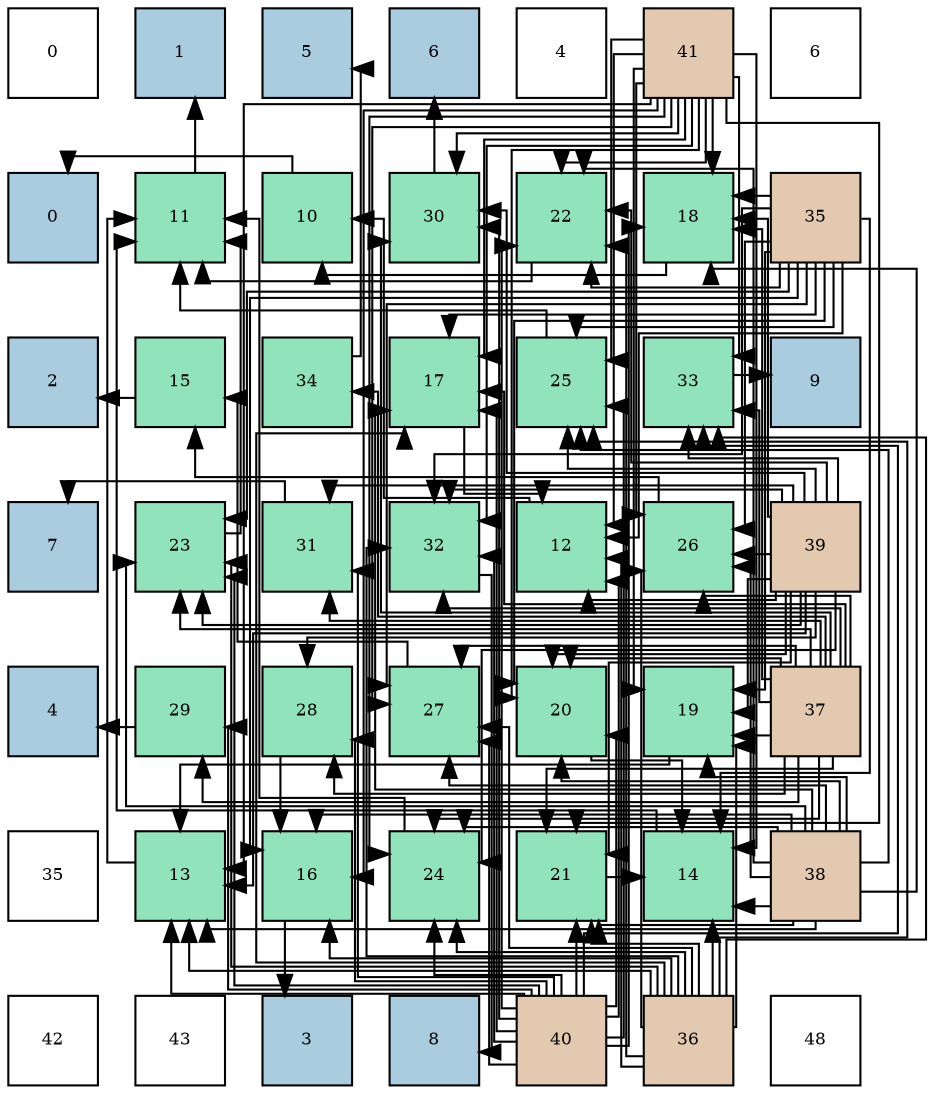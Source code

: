 digraph layout{
 rankdir=TB;
 splines=ortho;
 node [style=filled shape=square fixedsize=true width=0.6];
0[label="0", fontsize=8, fillcolor="#ffffff"];
1[label="1", fontsize=8, fillcolor="#a9ccde"];
2[label="5", fontsize=8, fillcolor="#a9ccde"];
3[label="6", fontsize=8, fillcolor="#a9ccde"];
4[label="4", fontsize=8, fillcolor="#ffffff"];
5[label="41", fontsize=8, fillcolor="#e3c9af"];
6[label="6", fontsize=8, fillcolor="#ffffff"];
7[label="0", fontsize=8, fillcolor="#a9ccde"];
8[label="11", fontsize=8, fillcolor="#91e3bb"];
9[label="10", fontsize=8, fillcolor="#91e3bb"];
10[label="30", fontsize=8, fillcolor="#91e3bb"];
11[label="22", fontsize=8, fillcolor="#91e3bb"];
12[label="18", fontsize=8, fillcolor="#91e3bb"];
13[label="35", fontsize=8, fillcolor="#e3c9af"];
14[label="2", fontsize=8, fillcolor="#a9ccde"];
15[label="15", fontsize=8, fillcolor="#91e3bb"];
16[label="34", fontsize=8, fillcolor="#91e3bb"];
17[label="17", fontsize=8, fillcolor="#91e3bb"];
18[label="25", fontsize=8, fillcolor="#91e3bb"];
19[label="33", fontsize=8, fillcolor="#91e3bb"];
20[label="9", fontsize=8, fillcolor="#a9ccde"];
21[label="7", fontsize=8, fillcolor="#a9ccde"];
22[label="23", fontsize=8, fillcolor="#91e3bb"];
23[label="31", fontsize=8, fillcolor="#91e3bb"];
24[label="32", fontsize=8, fillcolor="#91e3bb"];
25[label="12", fontsize=8, fillcolor="#91e3bb"];
26[label="26", fontsize=8, fillcolor="#91e3bb"];
27[label="39", fontsize=8, fillcolor="#e3c9af"];
28[label="4", fontsize=8, fillcolor="#a9ccde"];
29[label="29", fontsize=8, fillcolor="#91e3bb"];
30[label="28", fontsize=8, fillcolor="#91e3bb"];
31[label="27", fontsize=8, fillcolor="#91e3bb"];
32[label="20", fontsize=8, fillcolor="#91e3bb"];
33[label="19", fontsize=8, fillcolor="#91e3bb"];
34[label="37", fontsize=8, fillcolor="#e3c9af"];
35[label="35", fontsize=8, fillcolor="#ffffff"];
36[label="13", fontsize=8, fillcolor="#91e3bb"];
37[label="16", fontsize=8, fillcolor="#91e3bb"];
38[label="24", fontsize=8, fillcolor="#91e3bb"];
39[label="21", fontsize=8, fillcolor="#91e3bb"];
40[label="14", fontsize=8, fillcolor="#91e3bb"];
41[label="38", fontsize=8, fillcolor="#e3c9af"];
42[label="42", fontsize=8, fillcolor="#ffffff"];
43[label="43", fontsize=8, fillcolor="#ffffff"];
44[label="3", fontsize=8, fillcolor="#a9ccde"];
45[label="8", fontsize=8, fillcolor="#a9ccde"];
46[label="40", fontsize=8, fillcolor="#e3c9af"];
47[label="36", fontsize=8, fillcolor="#e3c9af"];
48[label="48", fontsize=8, fillcolor="#ffffff"];
edge [constraint=false, style=vis];9 -> 7;
8 -> 1;
25 -> 9;
36 -> 8;
40 -> 8;
15 -> 14;
37 -> 44;
17 -> 25;
12 -> 9;
33 -> 36;
32 -> 40;
39 -> 40;
11 -> 8;
22 -> 8;
38 -> 8;
18 -> 8;
26 -> 15;
31 -> 15;
30 -> 37;
29 -> 28;
10 -> 3;
23 -> 21;
24 -> 45;
19 -> 20;
16 -> 2;
13 -> 25;
13 -> 40;
13 -> 37;
13 -> 17;
13 -> 12;
13 -> 33;
13 -> 32;
13 -> 11;
13 -> 22;
13 -> 18;
13 -> 26;
13 -> 31;
13 -> 24;
47 -> 25;
47 -> 36;
47 -> 40;
47 -> 37;
47 -> 17;
47 -> 33;
47 -> 39;
47 -> 11;
47 -> 22;
47 -> 38;
47 -> 18;
47 -> 26;
47 -> 31;
47 -> 24;
47 -> 19;
34 -> 17;
34 -> 12;
34 -> 33;
34 -> 32;
34 -> 39;
34 -> 22;
34 -> 38;
34 -> 26;
34 -> 31;
34 -> 30;
34 -> 29;
34 -> 10;
34 -> 23;
34 -> 24;
34 -> 19;
34 -> 16;
41 -> 36;
41 -> 40;
41 -> 37;
41 -> 17;
41 -> 12;
41 -> 33;
41 -> 32;
41 -> 39;
41 -> 11;
41 -> 22;
41 -> 38;
41 -> 18;
41 -> 26;
41 -> 31;
27 -> 25;
27 -> 36;
27 -> 12;
27 -> 33;
27 -> 32;
27 -> 39;
27 -> 11;
27 -> 22;
27 -> 38;
27 -> 18;
27 -> 26;
27 -> 30;
27 -> 10;
27 -> 23;
27 -> 24;
27 -> 19;
46 -> 25;
46 -> 36;
46 -> 17;
46 -> 12;
46 -> 32;
46 -> 39;
46 -> 11;
46 -> 22;
46 -> 38;
46 -> 18;
46 -> 31;
46 -> 30;
46 -> 29;
46 -> 10;
46 -> 23;
46 -> 24;
46 -> 19;
5 -> 25;
5 -> 36;
5 -> 40;
5 -> 37;
5 -> 17;
5 -> 12;
5 -> 33;
5 -> 32;
5 -> 39;
5 -> 11;
5 -> 38;
5 -> 18;
5 -> 26;
5 -> 31;
5 -> 10;
5 -> 24;
5 -> 19;
edge [constraint=true, style=invis];
0 -> 7 -> 14 -> 21 -> 28 -> 35 -> 42;
1 -> 8 -> 15 -> 22 -> 29 -> 36 -> 43;
2 -> 9 -> 16 -> 23 -> 30 -> 37 -> 44;
3 -> 10 -> 17 -> 24 -> 31 -> 38 -> 45;
4 -> 11 -> 18 -> 25 -> 32 -> 39 -> 46;
5 -> 12 -> 19 -> 26 -> 33 -> 40 -> 47;
6 -> 13 -> 20 -> 27 -> 34 -> 41 -> 48;
rank = same {0 -> 1 -> 2 -> 3 -> 4 -> 5 -> 6};
rank = same {7 -> 8 -> 9 -> 10 -> 11 -> 12 -> 13};
rank = same {14 -> 15 -> 16 -> 17 -> 18 -> 19 -> 20};
rank = same {21 -> 22 -> 23 -> 24 -> 25 -> 26 -> 27};
rank = same {28 -> 29 -> 30 -> 31 -> 32 -> 33 -> 34};
rank = same {35 -> 36 -> 37 -> 38 -> 39 -> 40 -> 41};
rank = same {42 -> 43 -> 44 -> 45 -> 46 -> 47 -> 48};
}